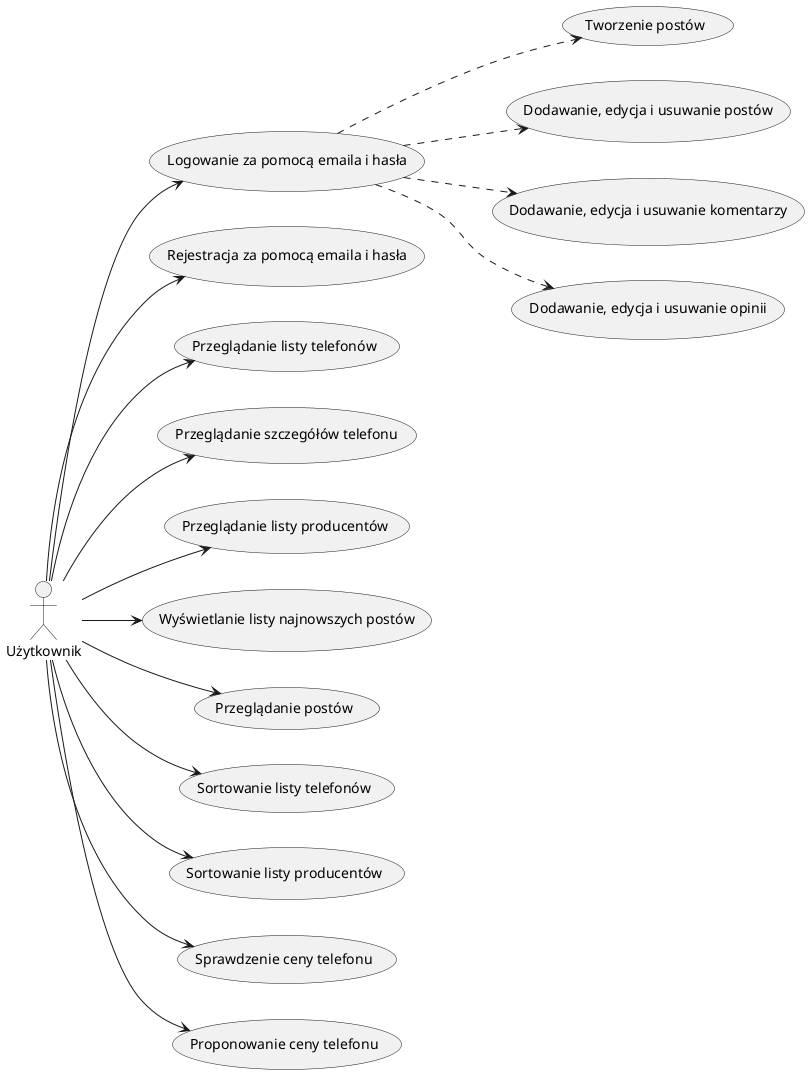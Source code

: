@startuml useCaseDiagram

left to right direction

actor "Użytkownik" as User

usecase "Logowanie za pomocą emaila i hasła" as UC1
usecase "Rejestracja za pomocą emaila i hasła" as UC2
usecase "Przeglądanie listy telefonów" as UC3
usecase "Przeglądanie szczegółów telefonu" as UC4
usecase "Przeglądanie listy producentów" as UC5
usecase "Wyświetlanie listy najnowszych postów" as UC6
usecase "Tworzenie postów" as UC7
usecase "Przeglądanie postów" as UC8
usecase "Dodawanie, edycja i usuwanie postów" as UC9
usecase "Dodawanie, edycja i usuwanie komentarzy" as UC10
usecase "Sortowanie listy telefonów" as UC11
usecase "Sortowanie listy producentów" as UC12
usecase "Sprawdzenie ceny telefonu" as UC13
usecase "Proponowanie ceny telefonu" as UC14
usecase "Dodawanie, edycja i usuwanie opinii" as UC15

User --> UC1
User --> UC2
User --> UC3
User --> UC4
User --> UC5
User --> UC6
User --> UC8
User --> UC11
User --> UC12
User --> UC13
User --> UC14

UC1 ..> UC7
UC1 ..> UC9
UC1 ..> UC10
UC1 ..> UC15

@enduml
